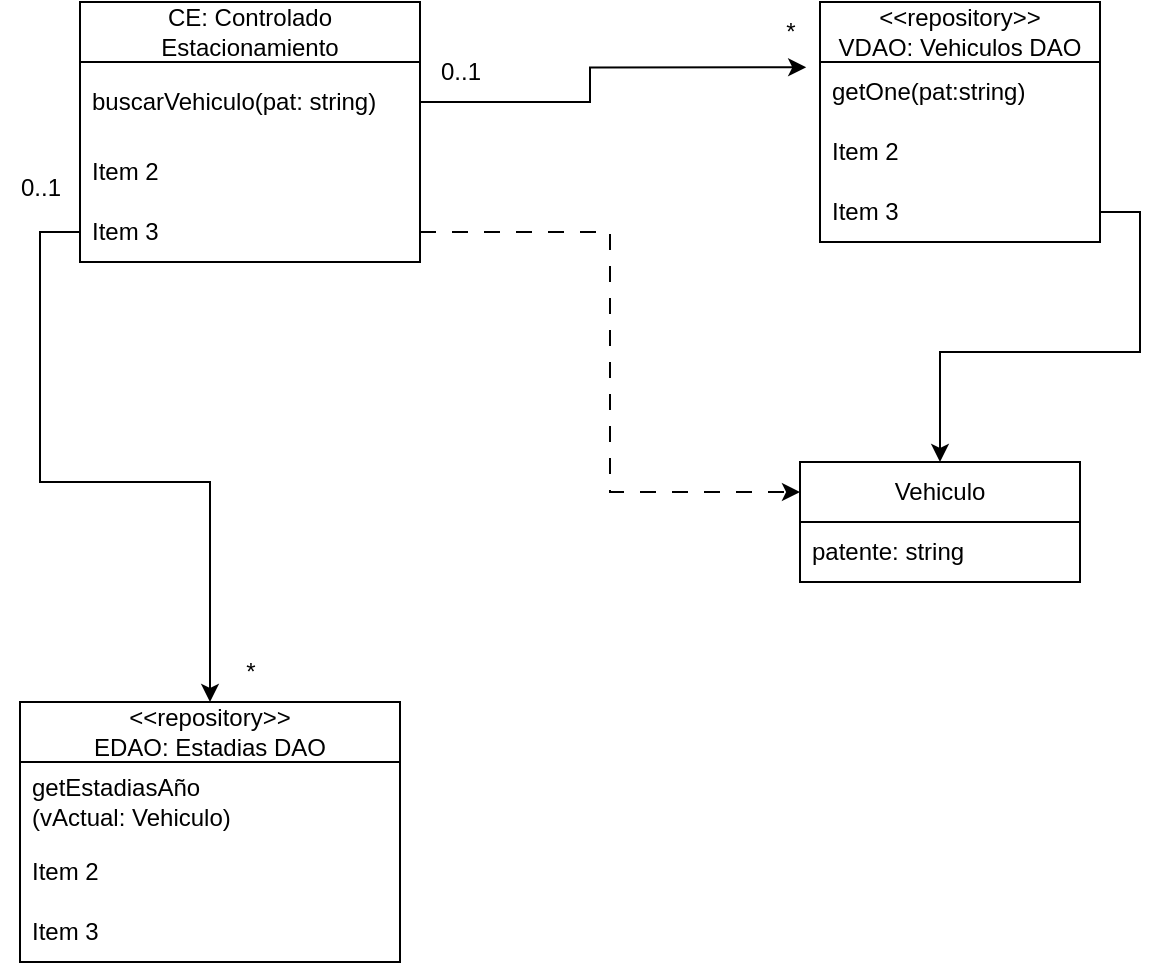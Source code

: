 <mxfile version="28.2.5">
  <diagram name="Página-1" id="JM1pheDyFtaKfYYWKMms">
    <mxGraphModel dx="1106" dy="696" grid="1" gridSize="10" guides="1" tooltips="1" connect="1" arrows="1" fold="1" page="1" pageScale="1" pageWidth="827" pageHeight="1169" math="0" shadow="0">
      <root>
        <mxCell id="0" />
        <mxCell id="1" parent="0" />
        <mxCell id="EnEECSSh4wohYv6ukKzc-1" value="CE: Controlado Estacionamiento" style="swimlane;fontStyle=0;childLayout=stackLayout;horizontal=1;startSize=30;horizontalStack=0;resizeParent=1;resizeParentMax=0;resizeLast=0;collapsible=1;marginBottom=0;whiteSpace=wrap;html=1;" parent="1" vertex="1">
          <mxGeometry x="80" y="70" width="170" height="130" as="geometry" />
        </mxCell>
        <mxCell id="EnEECSSh4wohYv6ukKzc-2" value="buscarVehiculo(pat: string)" style="text;strokeColor=none;fillColor=none;align=left;verticalAlign=middle;spacingLeft=4;spacingRight=4;overflow=hidden;points=[[0,0.5],[1,0.5]];portConstraint=eastwest;rotatable=0;whiteSpace=wrap;html=1;" parent="EnEECSSh4wohYv6ukKzc-1" vertex="1">
          <mxGeometry y="30" width="170" height="40" as="geometry" />
        </mxCell>
        <mxCell id="EnEECSSh4wohYv6ukKzc-3" value="Item 2" style="text;strokeColor=none;fillColor=none;align=left;verticalAlign=middle;spacingLeft=4;spacingRight=4;overflow=hidden;points=[[0,0.5],[1,0.5]];portConstraint=eastwest;rotatable=0;whiteSpace=wrap;html=1;" parent="EnEECSSh4wohYv6ukKzc-1" vertex="1">
          <mxGeometry y="70" width="170" height="30" as="geometry" />
        </mxCell>
        <mxCell id="EnEECSSh4wohYv6ukKzc-4" value="Item 3" style="text;strokeColor=none;fillColor=none;align=left;verticalAlign=middle;spacingLeft=4;spacingRight=4;overflow=hidden;points=[[0,0.5],[1,0.5]];portConstraint=eastwest;rotatable=0;whiteSpace=wrap;html=1;" parent="EnEECSSh4wohYv6ukKzc-1" vertex="1">
          <mxGeometry y="100" width="170" height="30" as="geometry" />
        </mxCell>
        <mxCell id="EnEECSSh4wohYv6ukKzc-9" value="&lt;div&gt;&lt;span style=&quot;font-size: 12px;&quot;&gt;&amp;lt;&amp;lt;repository&amp;gt;&amp;gt;&lt;/span&gt;&lt;/div&gt;&lt;div&gt;&lt;span style=&quot;font-size: 12px;&quot;&gt;VDAO: Vehiculos DAO&lt;/span&gt;&lt;/div&gt;" style="swimlane;fontStyle=0;childLayout=stackLayout;horizontal=1;startSize=30;horizontalStack=0;resizeParent=1;resizeParentMax=0;resizeLast=0;collapsible=1;marginBottom=0;whiteSpace=wrap;html=1;" parent="1" vertex="1">
          <mxGeometry x="450" y="70" width="140" height="120" as="geometry" />
        </mxCell>
        <mxCell id="EnEECSSh4wohYv6ukKzc-10" value="getOne(pat:string)" style="text;strokeColor=none;fillColor=none;align=left;verticalAlign=middle;spacingLeft=4;spacingRight=4;overflow=hidden;points=[[0,0.5],[1,0.5]];portConstraint=eastwest;rotatable=0;whiteSpace=wrap;html=1;" parent="EnEECSSh4wohYv6ukKzc-9" vertex="1">
          <mxGeometry y="30" width="140" height="30" as="geometry" />
        </mxCell>
        <mxCell id="EnEECSSh4wohYv6ukKzc-11" value="Item 2" style="text;strokeColor=none;fillColor=none;align=left;verticalAlign=middle;spacingLeft=4;spacingRight=4;overflow=hidden;points=[[0,0.5],[1,0.5]];portConstraint=eastwest;rotatable=0;whiteSpace=wrap;html=1;" parent="EnEECSSh4wohYv6ukKzc-9" vertex="1">
          <mxGeometry y="60" width="140" height="30" as="geometry" />
        </mxCell>
        <mxCell id="EnEECSSh4wohYv6ukKzc-12" value="Item 3" style="text;strokeColor=none;fillColor=none;align=left;verticalAlign=middle;spacingLeft=4;spacingRight=4;overflow=hidden;points=[[0,0.5],[1,0.5]];portConstraint=eastwest;rotatable=0;whiteSpace=wrap;html=1;" parent="EnEECSSh4wohYv6ukKzc-9" vertex="1">
          <mxGeometry y="90" width="140" height="30" as="geometry" />
        </mxCell>
        <mxCell id="EnEECSSh4wohYv6ukKzc-14" value="0..1" style="text;html=1;align=center;verticalAlign=middle;resizable=0;points=[];autosize=1;strokeColor=none;fillColor=none;" parent="1" vertex="1">
          <mxGeometry x="250" y="90" width="40" height="30" as="geometry" />
        </mxCell>
        <mxCell id="EnEECSSh4wohYv6ukKzc-15" value="*" style="text;html=1;align=center;verticalAlign=middle;resizable=0;points=[];autosize=1;strokeColor=none;fillColor=none;" parent="1" vertex="1">
          <mxGeometry x="420" y="70" width="30" height="30" as="geometry" />
        </mxCell>
        <mxCell id="EnEECSSh4wohYv6ukKzc-16" value="Vehiculo" style="swimlane;fontStyle=0;childLayout=stackLayout;horizontal=1;startSize=30;horizontalStack=0;resizeParent=1;resizeParentMax=0;resizeLast=0;collapsible=1;marginBottom=0;whiteSpace=wrap;html=1;" parent="1" vertex="1">
          <mxGeometry x="440" y="300" width="140" height="60" as="geometry" />
        </mxCell>
        <mxCell id="EnEECSSh4wohYv6ukKzc-17" value="patente: string" style="text;strokeColor=none;fillColor=none;align=left;verticalAlign=middle;spacingLeft=4;spacingRight=4;overflow=hidden;points=[[0,0.5],[1,0.5]];portConstraint=eastwest;rotatable=0;whiteSpace=wrap;html=1;" parent="EnEECSSh4wohYv6ukKzc-16" vertex="1">
          <mxGeometry y="30" width="140" height="30" as="geometry" />
        </mxCell>
        <mxCell id="EnEECSSh4wohYv6ukKzc-20" style="edgeStyle=orthogonalEdgeStyle;rounded=0;orthogonalLoop=1;jettySize=auto;html=1;exitX=1;exitY=0.5;exitDx=0;exitDy=0;entryX=0.5;entryY=0;entryDx=0;entryDy=0;" parent="1" source="EnEECSSh4wohYv6ukKzc-12" target="EnEECSSh4wohYv6ukKzc-16" edge="1">
          <mxGeometry relative="1" as="geometry" />
        </mxCell>
        <mxCell id="EnEECSSh4wohYv6ukKzc-21" style="edgeStyle=orthogonalEdgeStyle;rounded=0;orthogonalLoop=1;jettySize=auto;html=1;exitX=1;exitY=0.5;exitDx=0;exitDy=0;entryX=0;entryY=0.25;entryDx=0;entryDy=0;dashed=1;dashPattern=8 8;" parent="1" source="EnEECSSh4wohYv6ukKzc-4" target="EnEECSSh4wohYv6ukKzc-16" edge="1">
          <mxGeometry relative="1" as="geometry" />
        </mxCell>
        <mxCell id="EnEECSSh4wohYv6ukKzc-26" value="&lt;div&gt;&lt;span style=&quot;font-size: 12px;&quot;&gt;&amp;lt;&amp;lt;repository&amp;gt;&amp;gt;&lt;/span&gt;&lt;/div&gt;&lt;div&gt;&lt;span style=&quot;font-size: 12px;&quot;&gt;EDAO: Estadias DAO&lt;/span&gt;&lt;/div&gt;" style="swimlane;fontStyle=0;childLayout=stackLayout;horizontal=1;startSize=30;horizontalStack=0;resizeParent=1;resizeParentMax=0;resizeLast=0;collapsible=1;marginBottom=0;whiteSpace=wrap;html=1;" parent="1" vertex="1">
          <mxGeometry x="50" y="420" width="190" height="130" as="geometry" />
        </mxCell>
        <mxCell id="EnEECSSh4wohYv6ukKzc-27" value="&lt;div&gt;&lt;span style=&quot;font-size: 12px;&quot;&gt;getEstadiasAño&lt;/span&gt;&lt;/div&gt;&lt;div&gt;&lt;span style=&quot;font-size: 12px;&quot;&gt;(vActual: Vehiculo)&lt;/span&gt;&lt;/div&gt;" style="text;strokeColor=none;fillColor=none;align=left;verticalAlign=middle;spacingLeft=4;spacingRight=4;overflow=hidden;points=[[0,0.5],[1,0.5]];portConstraint=eastwest;rotatable=0;whiteSpace=wrap;html=1;" parent="EnEECSSh4wohYv6ukKzc-26" vertex="1">
          <mxGeometry y="30" width="190" height="40" as="geometry" />
        </mxCell>
        <mxCell id="EnEECSSh4wohYv6ukKzc-28" value="Item 2" style="text;strokeColor=none;fillColor=none;align=left;verticalAlign=middle;spacingLeft=4;spacingRight=4;overflow=hidden;points=[[0,0.5],[1,0.5]];portConstraint=eastwest;rotatable=0;whiteSpace=wrap;html=1;" parent="EnEECSSh4wohYv6ukKzc-26" vertex="1">
          <mxGeometry y="70" width="190" height="30" as="geometry" />
        </mxCell>
        <mxCell id="EnEECSSh4wohYv6ukKzc-29" value="Item 3" style="text;strokeColor=none;fillColor=none;align=left;verticalAlign=middle;spacingLeft=4;spacingRight=4;overflow=hidden;points=[[0,0.5],[1,0.5]];portConstraint=eastwest;rotatable=0;whiteSpace=wrap;html=1;" parent="EnEECSSh4wohYv6ukKzc-26" vertex="1">
          <mxGeometry y="100" width="190" height="30" as="geometry" />
        </mxCell>
        <mxCell id="EnEECSSh4wohYv6ukKzc-30" style="edgeStyle=orthogonalEdgeStyle;rounded=0;orthogonalLoop=1;jettySize=auto;html=1;exitX=1;exitY=0.5;exitDx=0;exitDy=0;entryX=0.77;entryY=1.089;entryDx=0;entryDy=0;entryPerimeter=0;" parent="1" source="EnEECSSh4wohYv6ukKzc-2" target="EnEECSSh4wohYv6ukKzc-15" edge="1">
          <mxGeometry relative="1" as="geometry" />
        </mxCell>
        <mxCell id="EnEECSSh4wohYv6ukKzc-31" style="edgeStyle=orthogonalEdgeStyle;rounded=0;orthogonalLoop=1;jettySize=auto;html=1;exitX=0;exitY=0.5;exitDx=0;exitDy=0;" parent="1" source="EnEECSSh4wohYv6ukKzc-4" target="EnEECSSh4wohYv6ukKzc-26" edge="1">
          <mxGeometry relative="1" as="geometry" />
        </mxCell>
        <mxCell id="EnEECSSh4wohYv6ukKzc-32" value="0..1&lt;div&gt;&lt;br&gt;&lt;/div&gt;" style="text;html=1;align=center;verticalAlign=middle;resizable=0;points=[];autosize=1;strokeColor=none;fillColor=none;" parent="1" vertex="1">
          <mxGeometry x="40" y="150" width="40" height="40" as="geometry" />
        </mxCell>
        <mxCell id="EnEECSSh4wohYv6ukKzc-34" value="*" style="text;html=1;align=center;verticalAlign=middle;resizable=0;points=[];autosize=1;strokeColor=none;fillColor=none;" parent="1" vertex="1">
          <mxGeometry x="150" y="390" width="30" height="30" as="geometry" />
        </mxCell>
      </root>
    </mxGraphModel>
  </diagram>
</mxfile>
